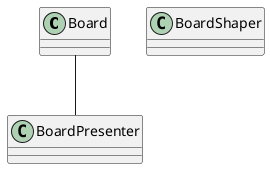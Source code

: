 @startuml
class Board{
}
class BoardPresenter{
}
Board -- BoardPresenter
class BoardShaper {
}
@enduml